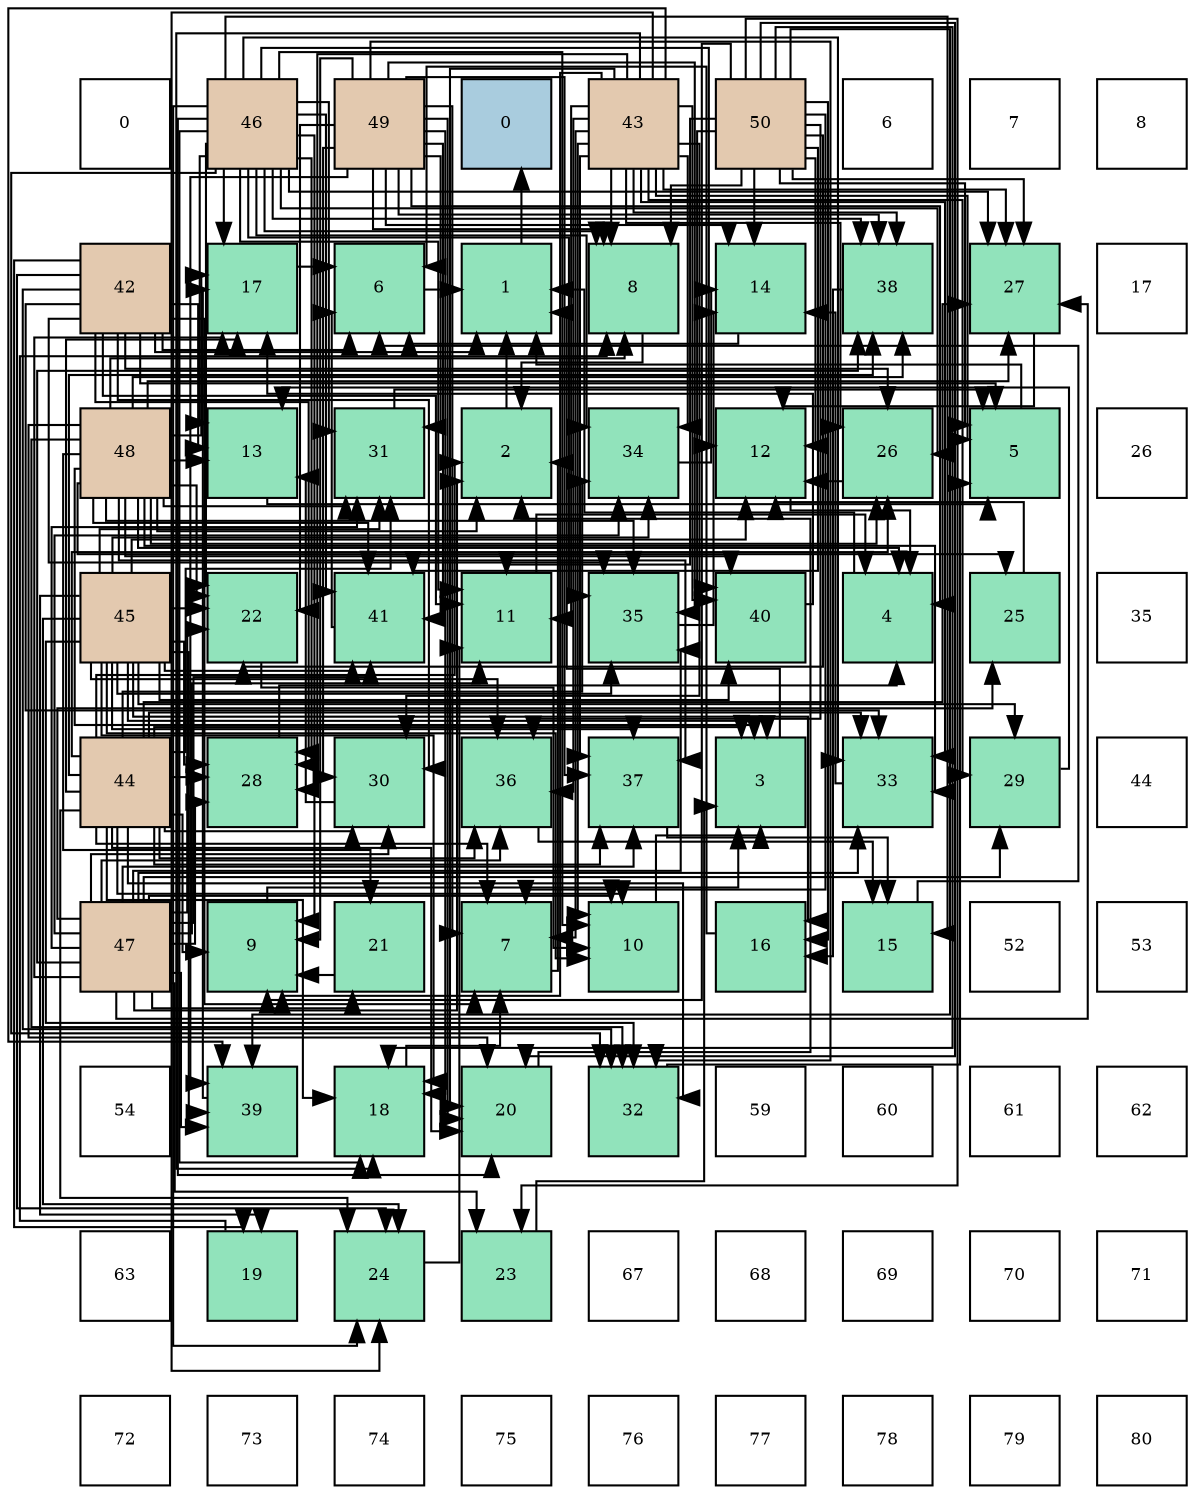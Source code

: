digraph layout{
 rankdir=TB;
 splines=ortho;
 node [style=filled shape=square fixedsize=true width=0.6];
0[label="0", fontsize=8, fillcolor="#ffffff"];
1[label="46", fontsize=8, fillcolor="#e3c9af"];
2[label="49", fontsize=8, fillcolor="#e3c9af"];
3[label="0", fontsize=8, fillcolor="#a9ccde"];
4[label="43", fontsize=8, fillcolor="#e3c9af"];
5[label="50", fontsize=8, fillcolor="#e3c9af"];
6[label="6", fontsize=8, fillcolor="#ffffff"];
7[label="7", fontsize=8, fillcolor="#ffffff"];
8[label="8", fontsize=8, fillcolor="#ffffff"];
9[label="42", fontsize=8, fillcolor="#e3c9af"];
10[label="17", fontsize=8, fillcolor="#91e3bb"];
11[label="6", fontsize=8, fillcolor="#91e3bb"];
12[label="1", fontsize=8, fillcolor="#91e3bb"];
13[label="8", fontsize=8, fillcolor="#91e3bb"];
14[label="14", fontsize=8, fillcolor="#91e3bb"];
15[label="38", fontsize=8, fillcolor="#91e3bb"];
16[label="27", fontsize=8, fillcolor="#91e3bb"];
17[label="17", fontsize=8, fillcolor="#ffffff"];
18[label="48", fontsize=8, fillcolor="#e3c9af"];
19[label="13", fontsize=8, fillcolor="#91e3bb"];
20[label="31", fontsize=8, fillcolor="#91e3bb"];
21[label="2", fontsize=8, fillcolor="#91e3bb"];
22[label="34", fontsize=8, fillcolor="#91e3bb"];
23[label="12", fontsize=8, fillcolor="#91e3bb"];
24[label="26", fontsize=8, fillcolor="#91e3bb"];
25[label="5", fontsize=8, fillcolor="#91e3bb"];
26[label="26", fontsize=8, fillcolor="#ffffff"];
27[label="45", fontsize=8, fillcolor="#e3c9af"];
28[label="22", fontsize=8, fillcolor="#91e3bb"];
29[label="41", fontsize=8, fillcolor="#91e3bb"];
30[label="11", fontsize=8, fillcolor="#91e3bb"];
31[label="35", fontsize=8, fillcolor="#91e3bb"];
32[label="40", fontsize=8, fillcolor="#91e3bb"];
33[label="4", fontsize=8, fillcolor="#91e3bb"];
34[label="25", fontsize=8, fillcolor="#91e3bb"];
35[label="35", fontsize=8, fillcolor="#ffffff"];
36[label="44", fontsize=8, fillcolor="#e3c9af"];
37[label="28", fontsize=8, fillcolor="#91e3bb"];
38[label="30", fontsize=8, fillcolor="#91e3bb"];
39[label="36", fontsize=8, fillcolor="#91e3bb"];
40[label="37", fontsize=8, fillcolor="#91e3bb"];
41[label="3", fontsize=8, fillcolor="#91e3bb"];
42[label="33", fontsize=8, fillcolor="#91e3bb"];
43[label="29", fontsize=8, fillcolor="#91e3bb"];
44[label="44", fontsize=8, fillcolor="#ffffff"];
45[label="47", fontsize=8, fillcolor="#e3c9af"];
46[label="9", fontsize=8, fillcolor="#91e3bb"];
47[label="21", fontsize=8, fillcolor="#91e3bb"];
48[label="7", fontsize=8, fillcolor="#91e3bb"];
49[label="10", fontsize=8, fillcolor="#91e3bb"];
50[label="16", fontsize=8, fillcolor="#91e3bb"];
51[label="15", fontsize=8, fillcolor="#91e3bb"];
52[label="52", fontsize=8, fillcolor="#ffffff"];
53[label="53", fontsize=8, fillcolor="#ffffff"];
54[label="54", fontsize=8, fillcolor="#ffffff"];
55[label="39", fontsize=8, fillcolor="#91e3bb"];
56[label="18", fontsize=8, fillcolor="#91e3bb"];
57[label="20", fontsize=8, fillcolor="#91e3bb"];
58[label="32", fontsize=8, fillcolor="#91e3bb"];
59[label="59", fontsize=8, fillcolor="#ffffff"];
60[label="60", fontsize=8, fillcolor="#ffffff"];
61[label="61", fontsize=8, fillcolor="#ffffff"];
62[label="62", fontsize=8, fillcolor="#ffffff"];
63[label="63", fontsize=8, fillcolor="#ffffff"];
64[label="19", fontsize=8, fillcolor="#91e3bb"];
65[label="24", fontsize=8, fillcolor="#91e3bb"];
66[label="23", fontsize=8, fillcolor="#91e3bb"];
67[label="67", fontsize=8, fillcolor="#ffffff"];
68[label="68", fontsize=8, fillcolor="#ffffff"];
69[label="69", fontsize=8, fillcolor="#ffffff"];
70[label="70", fontsize=8, fillcolor="#ffffff"];
71[label="71", fontsize=8, fillcolor="#ffffff"];
72[label="72", fontsize=8, fillcolor="#ffffff"];
73[label="73", fontsize=8, fillcolor="#ffffff"];
74[label="74", fontsize=8, fillcolor="#ffffff"];
75[label="75", fontsize=8, fillcolor="#ffffff"];
76[label="76", fontsize=8, fillcolor="#ffffff"];
77[label="77", fontsize=8, fillcolor="#ffffff"];
78[label="78", fontsize=8, fillcolor="#ffffff"];
79[label="79", fontsize=8, fillcolor="#ffffff"];
80[label="80", fontsize=8, fillcolor="#ffffff"];
edge [constraint=false, style=vis];12 -> 3;
21 -> 12;
41 -> 12;
33 -> 12;
25 -> 12;
11 -> 12;
48 -> 21;
13 -> 21;
46 -> 41;
49 -> 41;
30 -> 33;
23 -> 33;
19 -> 25;
14 -> 11;
51 -> 11;
50 -> 11;
10 -> 11;
56 -> 48;
64 -> 13;
57 -> 21;
47 -> 46;
28 -> 49;
66 -> 41;
65 -> 30;
34 -> 23;
24 -> 23;
16 -> 23;
37 -> 33;
43 -> 19;
38 -> 19;
20 -> 25;
58 -> 25;
42 -> 14;
22 -> 14;
31 -> 14;
39 -> 51;
40 -> 51;
15 -> 50;
55 -> 10;
32 -> 10;
29 -> 11;
9 -> 12;
9 -> 25;
9 -> 11;
9 -> 48;
9 -> 30;
9 -> 19;
9 -> 64;
9 -> 65;
9 -> 24;
9 -> 37;
9 -> 38;
9 -> 58;
9 -> 42;
9 -> 31;
4 -> 25;
4 -> 48;
4 -> 13;
4 -> 46;
4 -> 49;
4 -> 30;
4 -> 56;
4 -> 57;
4 -> 65;
4 -> 24;
4 -> 16;
4 -> 37;
4 -> 43;
4 -> 38;
4 -> 42;
4 -> 22;
4 -> 39;
4 -> 40;
4 -> 15;
4 -> 55;
4 -> 32;
36 -> 21;
36 -> 41;
36 -> 48;
36 -> 46;
36 -> 49;
36 -> 10;
36 -> 56;
36 -> 57;
36 -> 65;
36 -> 24;
36 -> 16;
36 -> 37;
36 -> 38;
36 -> 20;
36 -> 58;
36 -> 42;
36 -> 22;
36 -> 39;
36 -> 40;
36 -> 15;
27 -> 41;
27 -> 49;
27 -> 23;
27 -> 50;
27 -> 56;
27 -> 64;
27 -> 28;
27 -> 65;
27 -> 37;
27 -> 43;
27 -> 20;
27 -> 58;
27 -> 22;
27 -> 31;
27 -> 39;
27 -> 40;
27 -> 55;
27 -> 32;
27 -> 29;
1 -> 13;
1 -> 46;
1 -> 49;
1 -> 30;
1 -> 23;
1 -> 19;
1 -> 51;
1 -> 10;
1 -> 56;
1 -> 57;
1 -> 28;
1 -> 65;
1 -> 24;
1 -> 16;
1 -> 37;
1 -> 20;
1 -> 58;
1 -> 42;
1 -> 22;
1 -> 31;
1 -> 15;
1 -> 29;
45 -> 21;
45 -> 49;
45 -> 30;
45 -> 10;
45 -> 47;
45 -> 28;
45 -> 66;
45 -> 34;
45 -> 16;
45 -> 37;
45 -> 43;
45 -> 38;
45 -> 20;
45 -> 42;
45 -> 22;
45 -> 31;
45 -> 39;
45 -> 40;
45 -> 15;
45 -> 55;
45 -> 29;
18 -> 21;
18 -> 41;
18 -> 33;
18 -> 13;
18 -> 19;
18 -> 10;
18 -> 57;
18 -> 47;
18 -> 28;
18 -> 34;
18 -> 24;
18 -> 16;
18 -> 20;
18 -> 58;
18 -> 42;
18 -> 31;
18 -> 40;
18 -> 15;
18 -> 32;
18 -> 29;
2 -> 33;
2 -> 48;
2 -> 13;
2 -> 46;
2 -> 14;
2 -> 56;
2 -> 57;
2 -> 28;
2 -> 38;
2 -> 20;
2 -> 58;
2 -> 40;
2 -> 15;
2 -> 55;
2 -> 32;
2 -> 29;
5 -> 25;
5 -> 48;
5 -> 13;
5 -> 46;
5 -> 30;
5 -> 23;
5 -> 14;
5 -> 50;
5 -> 56;
5 -> 57;
5 -> 28;
5 -> 66;
5 -> 16;
5 -> 31;
5 -> 39;
5 -> 55;
5 -> 29;
edge [constraint=true, style=invis];
0 -> 9 -> 18 -> 27 -> 36 -> 45 -> 54 -> 63 -> 72;
1 -> 10 -> 19 -> 28 -> 37 -> 46 -> 55 -> 64 -> 73;
2 -> 11 -> 20 -> 29 -> 38 -> 47 -> 56 -> 65 -> 74;
3 -> 12 -> 21 -> 30 -> 39 -> 48 -> 57 -> 66 -> 75;
4 -> 13 -> 22 -> 31 -> 40 -> 49 -> 58 -> 67 -> 76;
5 -> 14 -> 23 -> 32 -> 41 -> 50 -> 59 -> 68 -> 77;
6 -> 15 -> 24 -> 33 -> 42 -> 51 -> 60 -> 69 -> 78;
7 -> 16 -> 25 -> 34 -> 43 -> 52 -> 61 -> 70 -> 79;
8 -> 17 -> 26 -> 35 -> 44 -> 53 -> 62 -> 71 -> 80;
rank = same {0 -> 1 -> 2 -> 3 -> 4 -> 5 -> 6 -> 7 -> 8};
rank = same {9 -> 10 -> 11 -> 12 -> 13 -> 14 -> 15 -> 16 -> 17};
rank = same {18 -> 19 -> 20 -> 21 -> 22 -> 23 -> 24 -> 25 -> 26};
rank = same {27 -> 28 -> 29 -> 30 -> 31 -> 32 -> 33 -> 34 -> 35};
rank = same {36 -> 37 -> 38 -> 39 -> 40 -> 41 -> 42 -> 43 -> 44};
rank = same {45 -> 46 -> 47 -> 48 -> 49 -> 50 -> 51 -> 52 -> 53};
rank = same {54 -> 55 -> 56 -> 57 -> 58 -> 59 -> 60 -> 61 -> 62};
rank = same {63 -> 64 -> 65 -> 66 -> 67 -> 68 -> 69 -> 70 -> 71};
rank = same {72 -> 73 -> 74 -> 75 -> 76 -> 77 -> 78 -> 79 -> 80};
}